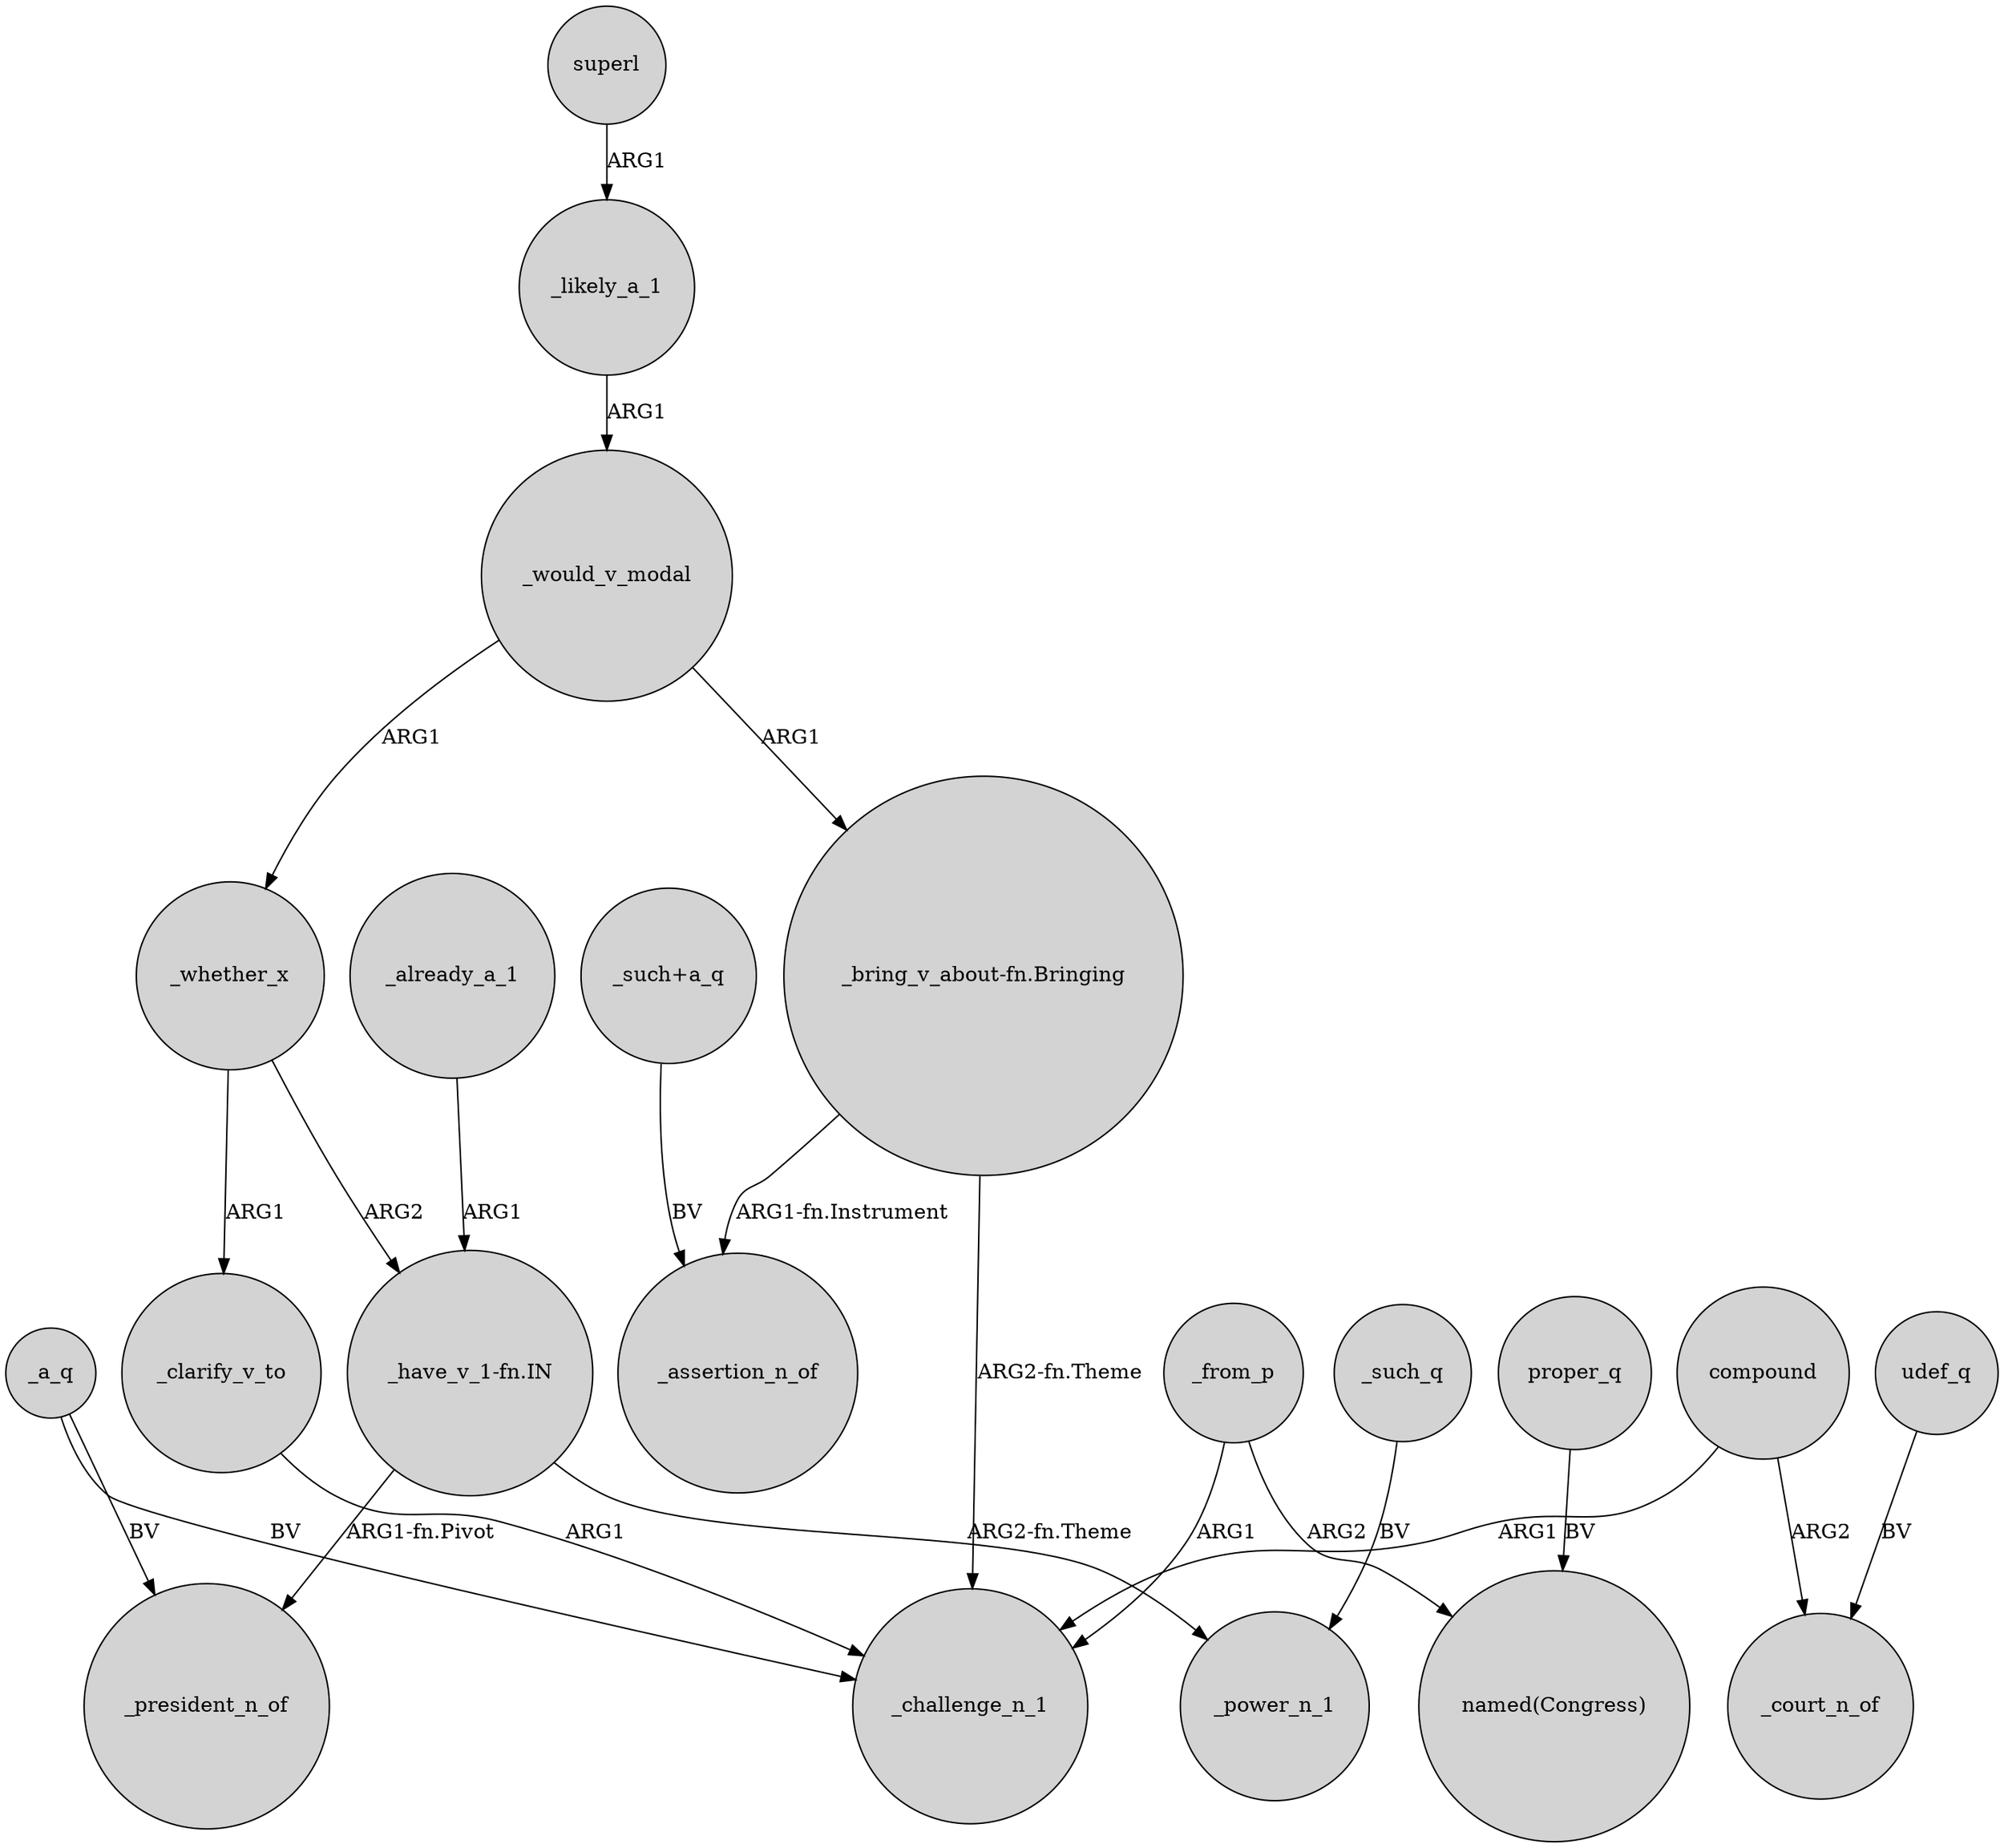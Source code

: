 digraph {
	node [shape=circle style=filled]
	"_have_v_1-fn.IN" -> _president_n_of [label="ARG1-fn.Pivot"]
	"_such+a_q" -> _assertion_n_of [label=BV]
	_such_q -> _power_n_1 [label=BV]
	superl -> _likely_a_1 [label=ARG1]
	udef_q -> _court_n_of [label=BV]
	_likely_a_1 -> _would_v_modal [label=ARG1]
	"_bring_v_about-fn.Bringing" -> _challenge_n_1 [label="ARG2-fn.Theme"]
	_clarify_v_to -> _challenge_n_1 [label=ARG1]
	_would_v_modal -> "_bring_v_about-fn.Bringing" [label=ARG1]
	_whether_x -> "_have_v_1-fn.IN" [label=ARG2]
	_from_p -> "named(Congress)" [label=ARG2]
	_whether_x -> _clarify_v_to [label=ARG1]
	proper_q -> "named(Congress)" [label=BV]
	_already_a_1 -> "_have_v_1-fn.IN" [label=ARG1]
	"_have_v_1-fn.IN" -> _power_n_1 [label="ARG2-fn.Theme"]
	"_bring_v_about-fn.Bringing" -> _assertion_n_of [label="ARG1-fn.Instrument"]
	_a_q -> _challenge_n_1 [label=BV]
	compound -> _challenge_n_1 [label=ARG1]
	compound -> _court_n_of [label=ARG2]
	_from_p -> _challenge_n_1 [label=ARG1]
	_a_q -> _president_n_of [label=BV]
	_would_v_modal -> _whether_x [label=ARG1]
}
